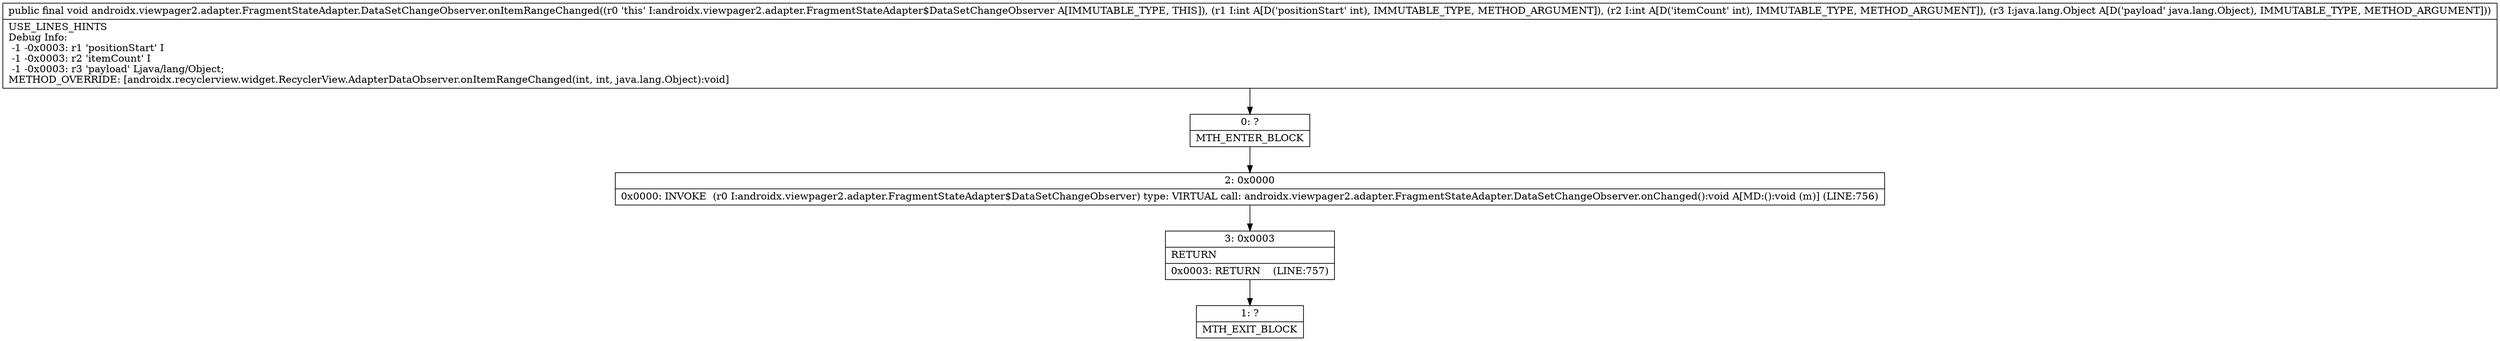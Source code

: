 digraph "CFG forandroidx.viewpager2.adapter.FragmentStateAdapter.DataSetChangeObserver.onItemRangeChanged(IILjava\/lang\/Object;)V" {
Node_0 [shape=record,label="{0\:\ ?|MTH_ENTER_BLOCK\l}"];
Node_2 [shape=record,label="{2\:\ 0x0000|0x0000: INVOKE  (r0 I:androidx.viewpager2.adapter.FragmentStateAdapter$DataSetChangeObserver) type: VIRTUAL call: androidx.viewpager2.adapter.FragmentStateAdapter.DataSetChangeObserver.onChanged():void A[MD:():void (m)] (LINE:756)\l}"];
Node_3 [shape=record,label="{3\:\ 0x0003|RETURN\l|0x0003: RETURN    (LINE:757)\l}"];
Node_1 [shape=record,label="{1\:\ ?|MTH_EXIT_BLOCK\l}"];
MethodNode[shape=record,label="{public final void androidx.viewpager2.adapter.FragmentStateAdapter.DataSetChangeObserver.onItemRangeChanged((r0 'this' I:androidx.viewpager2.adapter.FragmentStateAdapter$DataSetChangeObserver A[IMMUTABLE_TYPE, THIS]), (r1 I:int A[D('positionStart' int), IMMUTABLE_TYPE, METHOD_ARGUMENT]), (r2 I:int A[D('itemCount' int), IMMUTABLE_TYPE, METHOD_ARGUMENT]), (r3 I:java.lang.Object A[D('payload' java.lang.Object), IMMUTABLE_TYPE, METHOD_ARGUMENT]))  | USE_LINES_HINTS\lDebug Info:\l  \-1 \-0x0003: r1 'positionStart' I\l  \-1 \-0x0003: r2 'itemCount' I\l  \-1 \-0x0003: r3 'payload' Ljava\/lang\/Object;\lMETHOD_OVERRIDE: [androidx.recyclerview.widget.RecyclerView.AdapterDataObserver.onItemRangeChanged(int, int, java.lang.Object):void]\l}"];
MethodNode -> Node_0;Node_0 -> Node_2;
Node_2 -> Node_3;
Node_3 -> Node_1;
}

